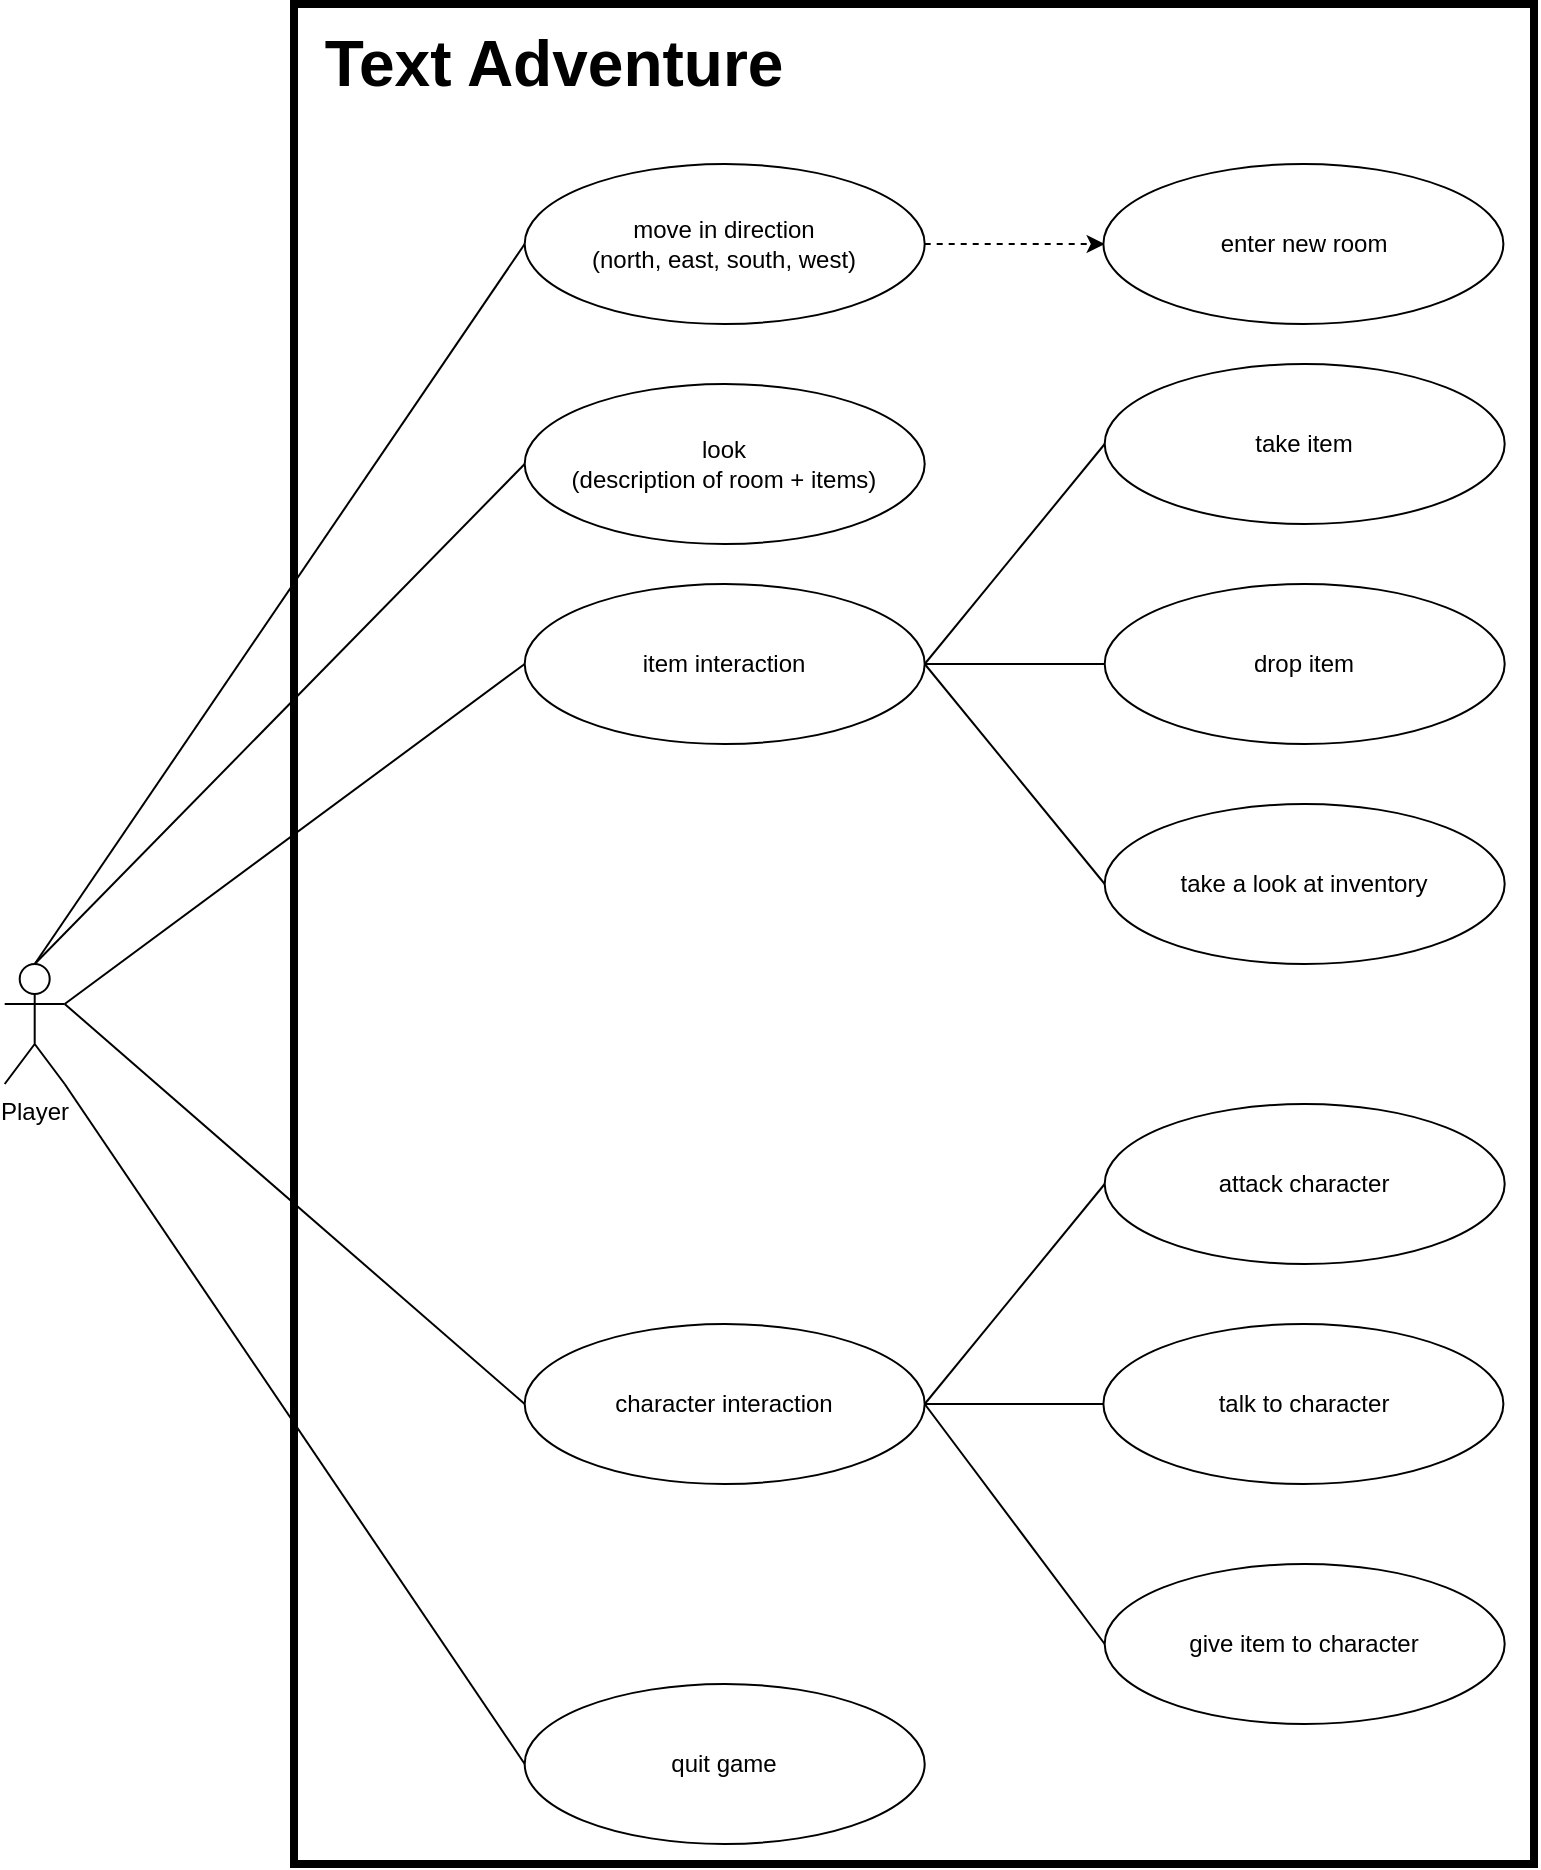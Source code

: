 <mxfile version="12.5.3" type="device"><diagram id="aakT9Pp0R53PlwtFIXlQ" name="Page-1"><mxGraphModel dx="1936" dy="806" grid="1" gridSize="10" guides="1" tooltips="1" connect="1" arrows="1" fold="1" page="1" pageScale="1" pageWidth="850" pageHeight="1100" math="0" shadow="0"><root><mxCell id="0"/><mxCell id="1" parent="0"/><mxCell id="DREJVLXPjQSG_RW_Z7cy-4" value="" style="rounded=0;whiteSpace=wrap;html=1;strokeWidth=4;" parent="1" vertex="1"><mxGeometry x="-400" y="20" width="620" height="930" as="geometry"/></mxCell><mxCell id="szsZM56Ha804Tn15hUl--39" style="edgeStyle=none;rounded=0;orthogonalLoop=1;jettySize=auto;html=1;entryX=0;entryY=0.5;entryDx=0;entryDy=0;endArrow=none;endFill=0;exitX=0.5;exitY=0;exitDx=0;exitDy=0;exitPerimeter=0;" parent="1" source="szsZM56Ha804Tn15hUl--1" target="szsZM56Ha804Tn15hUl--4" edge="1"><mxGeometry relative="1" as="geometry"><mxPoint x="-24.65" y="180" as="sourcePoint"/></mxGeometry></mxCell><mxCell id="szsZM56Ha804Tn15hUl--41" style="edgeStyle=none;rounded=0;orthogonalLoop=1;jettySize=auto;html=1;entryX=0;entryY=0.5;entryDx=0;entryDy=0;endArrow=none;endFill=0;exitX=1;exitY=0.333;exitDx=0;exitDy=0;exitPerimeter=0;" parent="1" source="szsZM56Ha804Tn15hUl--1" target="szsZM56Ha804Tn15hUl--26" edge="1"><mxGeometry relative="1" as="geometry"><mxPoint x="-764.65" y="480" as="sourcePoint"/></mxGeometry></mxCell><mxCell id="szsZM56Ha804Tn15hUl--1" value="Player" style="shape=umlActor;verticalLabelPosition=bottom;labelBackgroundColor=#ffffff;verticalAlign=top;html=1;outlineConnect=0;fontStyle=0" parent="1" vertex="1"><mxGeometry x="-544.65" y="500" width="30" height="60" as="geometry"/></mxCell><mxCell id="DREJVLXPjQSG_RW_Z7cy-1" style="edgeStyle=orthogonalEdgeStyle;rounded=0;orthogonalLoop=1;jettySize=auto;html=1;dashed=1;" parent="1" source="szsZM56Ha804Tn15hUl--4" edge="1"><mxGeometry relative="1" as="geometry"><mxPoint x="5.35" y="140" as="targetPoint"/></mxGeometry></mxCell><mxCell id="szsZM56Ha804Tn15hUl--4" value="move in direction&lt;br&gt;(north, east, south, west)" style="ellipse;whiteSpace=wrap;html=1;" parent="1" vertex="1"><mxGeometry x="-284.65" y="100" width="200" height="80" as="geometry"/></mxCell><mxCell id="szsZM56Ha804Tn15hUl--40" style="edgeStyle=none;rounded=0;orthogonalLoop=1;jettySize=auto;html=1;endArrow=none;endFill=0;entryX=0.5;entryY=0;entryDx=0;entryDy=0;entryPerimeter=0;exitX=0;exitY=0.5;exitDx=0;exitDy=0;" parent="1" source="szsZM56Ha804Tn15hUl--5" target="szsZM56Ha804Tn15hUl--1" edge="1"><mxGeometry relative="1" as="geometry"><mxPoint x="-474.65" y="500" as="targetPoint"/></mxGeometry></mxCell><mxCell id="szsZM56Ha804Tn15hUl--5" value="look&lt;br&gt;(description of room + items)" style="ellipse;whiteSpace=wrap;html=1;" parent="1" vertex="1"><mxGeometry x="-284.65" y="210" width="200" height="80" as="geometry"/></mxCell><mxCell id="szsZM56Ha804Tn15hUl--6" value="take item" style="ellipse;whiteSpace=wrap;html=1;" parent="1" vertex="1"><mxGeometry x="5.35" y="200" width="200" height="80" as="geometry"/></mxCell><mxCell id="szsZM56Ha804Tn15hUl--7" value="drop item" style="ellipse;whiteSpace=wrap;html=1;" parent="1" vertex="1"><mxGeometry x="5.35" y="310" width="200" height="80" as="geometry"/></mxCell><mxCell id="szsZM56Ha804Tn15hUl--30" style="edgeStyle=none;rounded=0;orthogonalLoop=1;jettySize=auto;html=1;entryX=1;entryY=0.5;entryDx=0;entryDy=0;endArrow=none;endFill=0;exitX=0;exitY=0.5;exitDx=0;exitDy=0;" parent="1" source="szsZM56Ha804Tn15hUl--8" target="szsZM56Ha804Tn15hUl--26" edge="1"><mxGeometry relative="1" as="geometry"/></mxCell><mxCell id="szsZM56Ha804Tn15hUl--8" value="take a look at inventory" style="ellipse;whiteSpace=wrap;html=1;" parent="1" vertex="1"><mxGeometry x="5.35" y="420" width="200" height="80" as="geometry"/></mxCell><mxCell id="szsZM56Ha804Tn15hUl--43" style="edgeStyle=none;rounded=0;orthogonalLoop=1;jettySize=auto;html=1;entryX=1;entryY=1;entryDx=0;entryDy=0;entryPerimeter=0;endArrow=none;endFill=0;exitX=0;exitY=0.5;exitDx=0;exitDy=0;" parent="1" source="szsZM56Ha804Tn15hUl--15" target="szsZM56Ha804Tn15hUl--1" edge="1"><mxGeometry relative="1" as="geometry"/></mxCell><mxCell id="szsZM56Ha804Tn15hUl--15" value="quit game" style="ellipse;whiteSpace=wrap;html=1;" parent="1" vertex="1"><mxGeometry x="-284.65" y="860" width="200" height="80" as="geometry"/></mxCell><mxCell id="szsZM56Ha804Tn15hUl--18" value="talk to character" style="ellipse;whiteSpace=wrap;html=1;" parent="1" vertex="1"><mxGeometry x="4.7" y="680" width="200" height="80" as="geometry"/></mxCell><mxCell id="szsZM56Ha804Tn15hUl--35" style="edgeStyle=none;rounded=0;orthogonalLoop=1;jettySize=auto;html=1;endArrow=none;endFill=0;exitX=0;exitY=0.5;exitDx=0;exitDy=0;entryX=1;entryY=0.5;entryDx=0;entryDy=0;" parent="1" source="szsZM56Ha804Tn15hUl--19" target="szsZM56Ha804Tn15hUl--31" edge="1"><mxGeometry relative="1" as="geometry"><mxPoint x="-84.65" y="760" as="targetPoint"/></mxGeometry></mxCell><mxCell id="szsZM56Ha804Tn15hUl--19" value="attack character" style="ellipse;whiteSpace=wrap;html=1;" parent="1" vertex="1"><mxGeometry x="5.35" y="570" width="200" height="80" as="geometry"/></mxCell><mxCell id="szsZM56Ha804Tn15hUl--33" style="edgeStyle=none;rounded=0;orthogonalLoop=1;jettySize=auto;html=1;endArrow=none;endFill=0;entryX=1;entryY=0.5;entryDx=0;entryDy=0;exitX=0;exitY=0.5;exitDx=0;exitDy=0;" parent="1" source="szsZM56Ha804Tn15hUl--22" target="szsZM56Ha804Tn15hUl--31" edge="1"><mxGeometry relative="1" as="geometry"><mxPoint x="-74.65" y="870" as="targetPoint"/></mxGeometry></mxCell><mxCell id="szsZM56Ha804Tn15hUl--22" value="give item to character" style="ellipse;whiteSpace=wrap;html=1;" parent="1" vertex="1"><mxGeometry x="5.35" y="800" width="200" height="80" as="geometry"/></mxCell><mxCell id="szsZM56Ha804Tn15hUl--27" style="rounded=0;orthogonalLoop=1;jettySize=auto;html=1;exitX=1;exitY=0.5;exitDx=0;exitDy=0;entryX=0;entryY=0.5;entryDx=0;entryDy=0;endArrow=none;endFill=0;" parent="1" source="szsZM56Ha804Tn15hUl--26" target="szsZM56Ha804Tn15hUl--6" edge="1"><mxGeometry relative="1" as="geometry"/></mxCell><mxCell id="szsZM56Ha804Tn15hUl--29" style="edgeStyle=none;rounded=0;orthogonalLoop=1;jettySize=auto;html=1;entryX=0;entryY=0.5;entryDx=0;entryDy=0;endArrow=none;endFill=0;exitX=1;exitY=0.5;exitDx=0;exitDy=0;" parent="1" source="szsZM56Ha804Tn15hUl--26" target="szsZM56Ha804Tn15hUl--7" edge="1"><mxGeometry relative="1" as="geometry"/></mxCell><mxCell id="szsZM56Ha804Tn15hUl--26" value="item interaction" style="ellipse;whiteSpace=wrap;html=1;" parent="1" vertex="1"><mxGeometry x="-284.65" y="310" width="200" height="80" as="geometry"/></mxCell><mxCell id="szsZM56Ha804Tn15hUl--32" style="edgeStyle=none;rounded=0;orthogonalLoop=1;jettySize=auto;html=1;entryX=0;entryY=0.5;entryDx=0;entryDy=0;endArrow=none;endFill=0;exitX=1;exitY=0.5;exitDx=0;exitDy=0;" parent="1" source="szsZM56Ha804Tn15hUl--31" target="szsZM56Ha804Tn15hUl--18" edge="1"><mxGeometry relative="1" as="geometry"/></mxCell><mxCell id="szsZM56Ha804Tn15hUl--42" style="edgeStyle=none;rounded=0;orthogonalLoop=1;jettySize=auto;html=1;endArrow=none;endFill=0;entryX=1;entryY=0.333;entryDx=0;entryDy=0;entryPerimeter=0;exitX=0;exitY=0.5;exitDx=0;exitDy=0;" parent="1" source="szsZM56Ha804Tn15hUl--31" target="szsZM56Ha804Tn15hUl--1" edge="1"><mxGeometry relative="1" as="geometry"><mxPoint x="-554.65" y="460" as="targetPoint"/></mxGeometry></mxCell><mxCell id="szsZM56Ha804Tn15hUl--31" value="character interaction" style="ellipse;whiteSpace=wrap;html=1;" parent="1" vertex="1"><mxGeometry x="-284.65" y="680" width="200" height="80" as="geometry"/></mxCell><mxCell id="DREJVLXPjQSG_RW_Z7cy-2" value="enter new room" style="ellipse;whiteSpace=wrap;html=1;" parent="1" vertex="1"><mxGeometry x="4.7" y="100" width="200" height="80" as="geometry"/></mxCell><mxCell id="DREJVLXPjQSG_RW_Z7cy-5" value="Text Adventure" style="text;html=1;strokeColor=none;fillColor=none;align=center;verticalAlign=middle;whiteSpace=wrap;rounded=0;fontSize=32;fontStyle=1" parent="1" vertex="1"><mxGeometry x="-390" y="40" width="240" height="20" as="geometry"/></mxCell></root></mxGraphModel></diagram></mxfile>